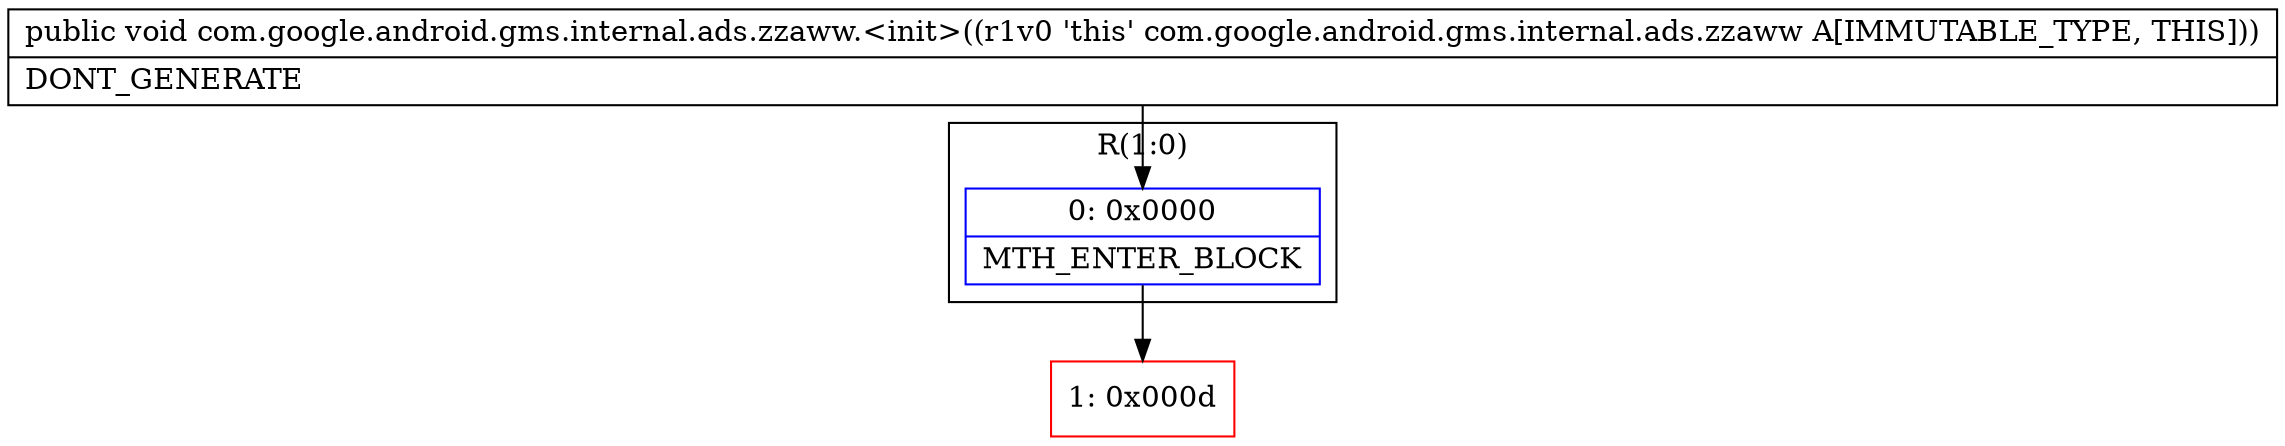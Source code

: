 digraph "CFG forcom.google.android.gms.internal.ads.zzaww.\<init\>()V" {
subgraph cluster_Region_371349421 {
label = "R(1:0)";
node [shape=record,color=blue];
Node_0 [shape=record,label="{0\:\ 0x0000|MTH_ENTER_BLOCK\l}"];
}
Node_1 [shape=record,color=red,label="{1\:\ 0x000d}"];
MethodNode[shape=record,label="{public void com.google.android.gms.internal.ads.zzaww.\<init\>((r1v0 'this' com.google.android.gms.internal.ads.zzaww A[IMMUTABLE_TYPE, THIS]))  | DONT_GENERATE\l}"];
MethodNode -> Node_0;
Node_0 -> Node_1;
}

